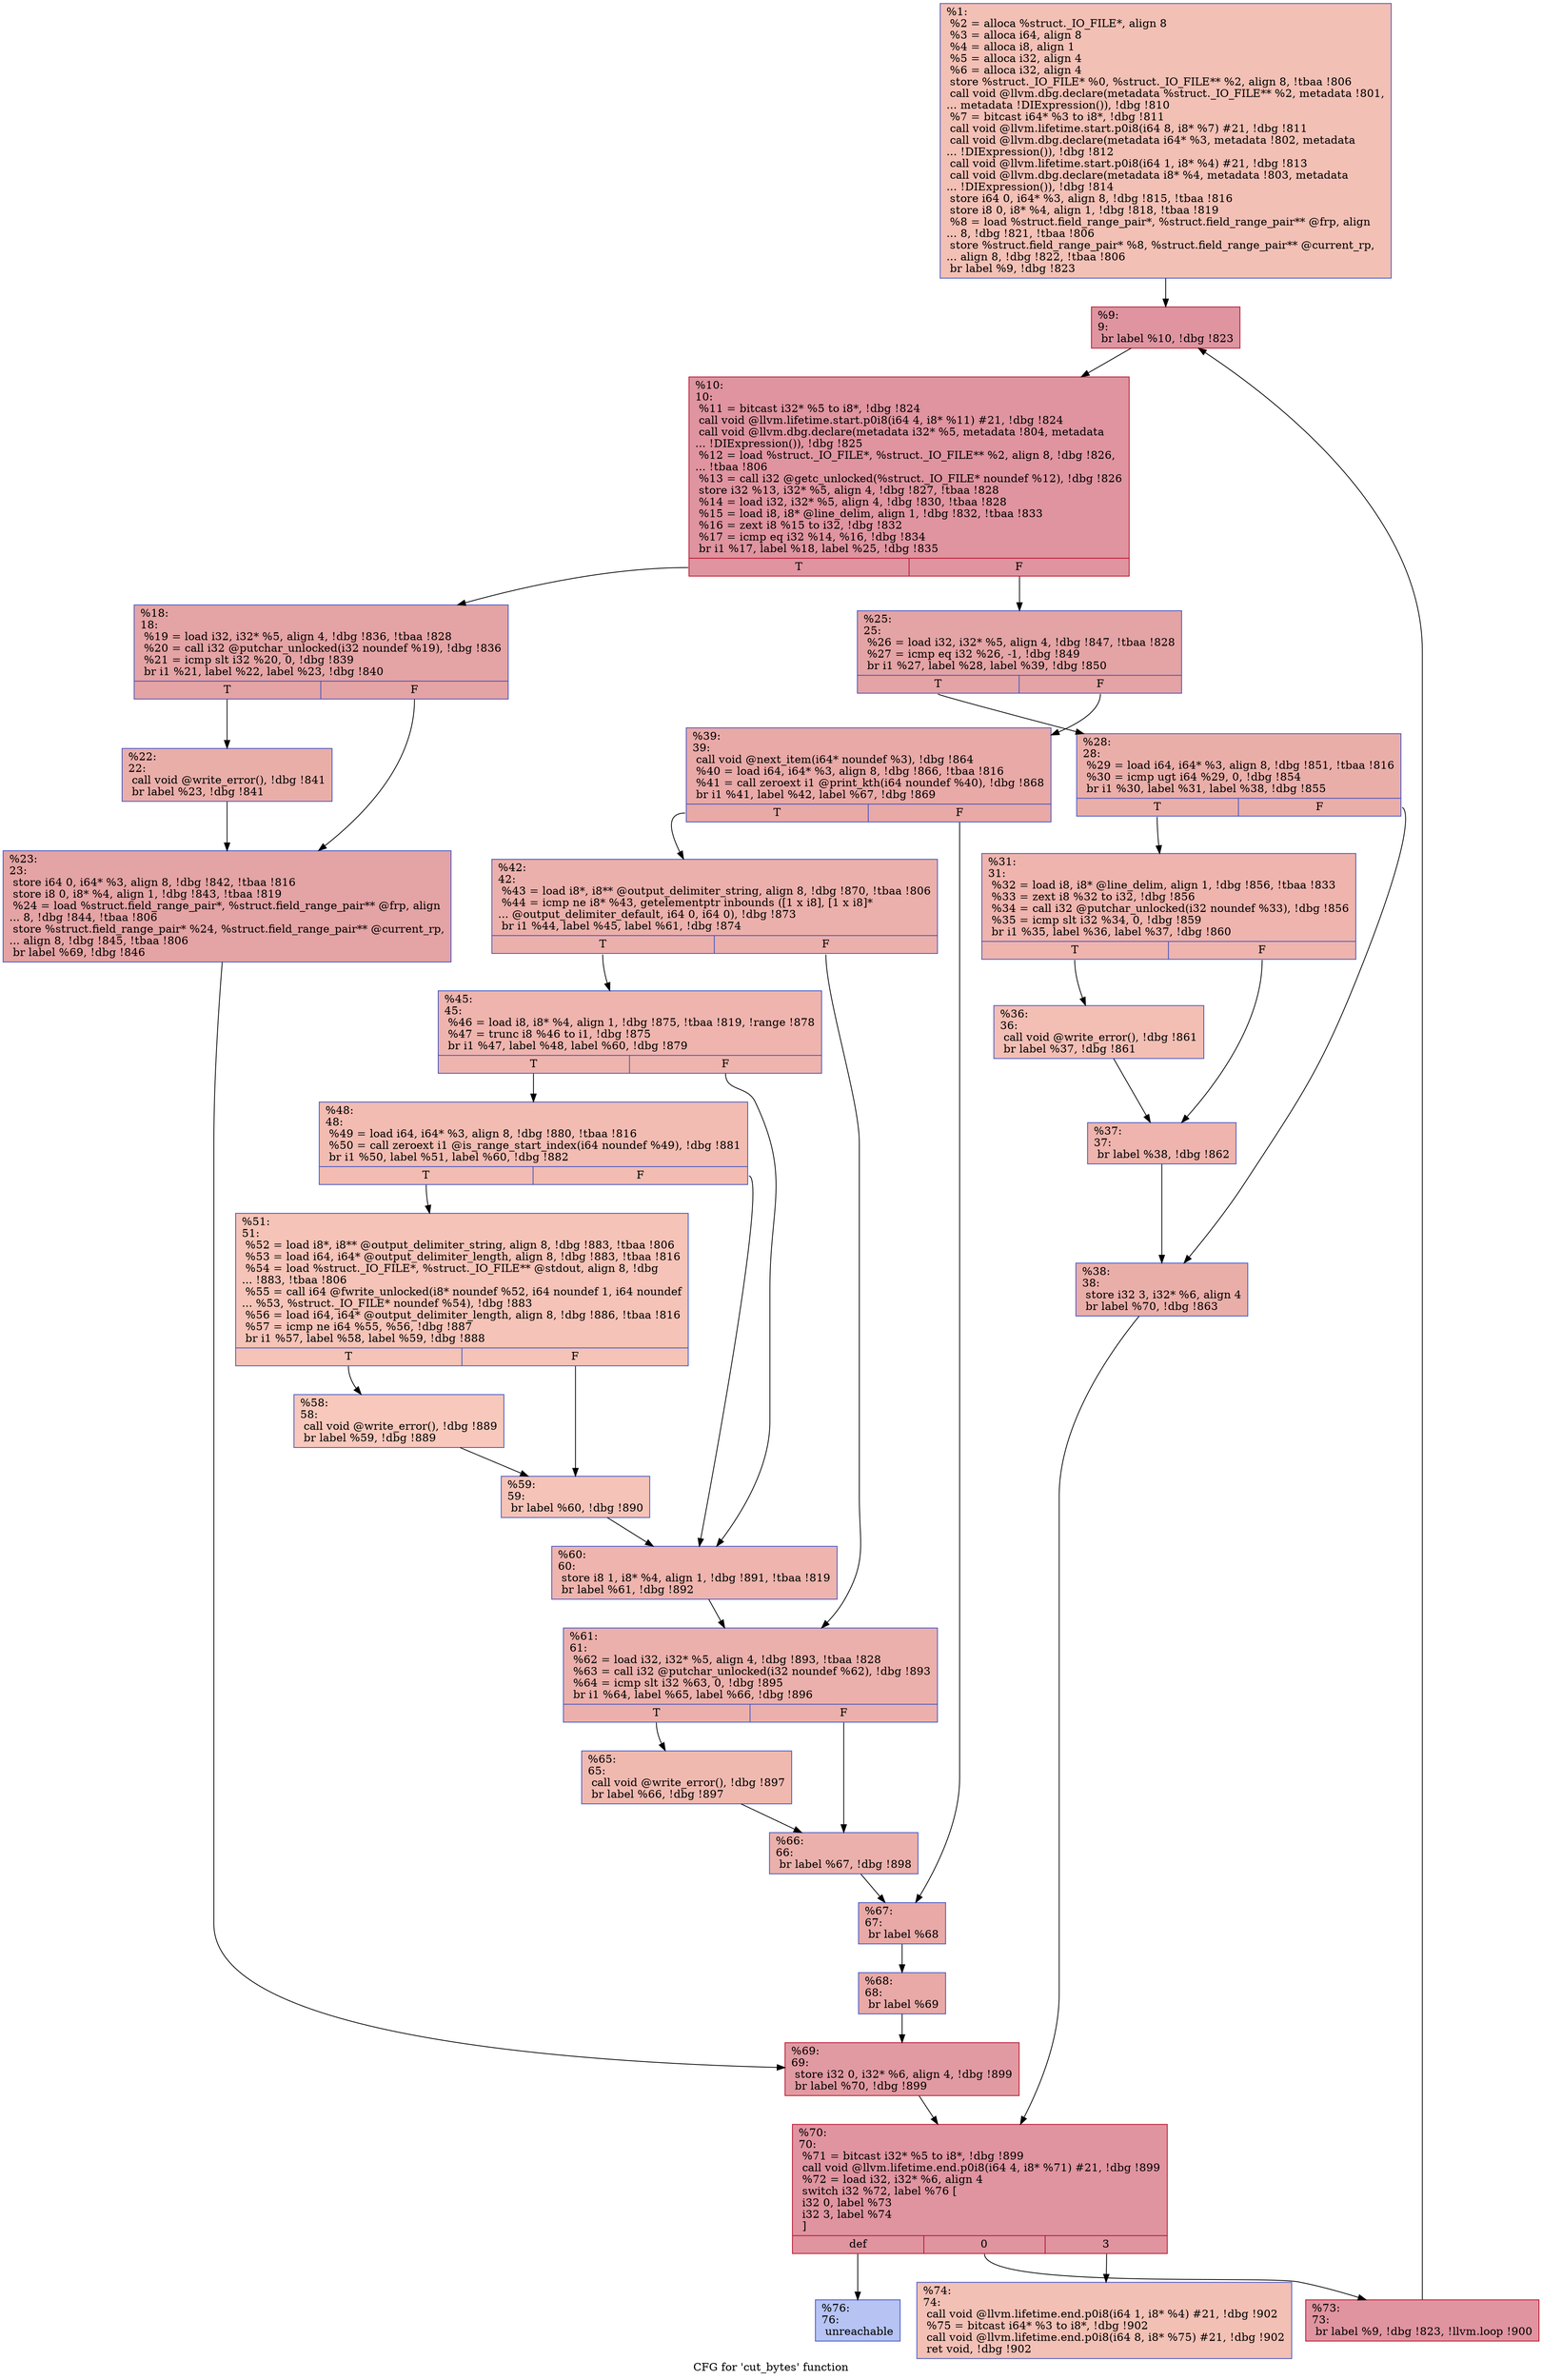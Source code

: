 digraph "CFG for 'cut_bytes' function" {
	label="CFG for 'cut_bytes' function";

	Node0x106ec60 [shape=record,color="#3d50c3ff", style=filled, fillcolor="#e5705870",label="{%1:\l  %2 = alloca %struct._IO_FILE*, align 8\l  %3 = alloca i64, align 8\l  %4 = alloca i8, align 1\l  %5 = alloca i32, align 4\l  %6 = alloca i32, align 4\l  store %struct._IO_FILE* %0, %struct._IO_FILE** %2, align 8, !tbaa !806\l  call void @llvm.dbg.declare(metadata %struct._IO_FILE** %2, metadata !801,\l... metadata !DIExpression()), !dbg !810\l  %7 = bitcast i64* %3 to i8*, !dbg !811\l  call void @llvm.lifetime.start.p0i8(i64 8, i8* %7) #21, !dbg !811\l  call void @llvm.dbg.declare(metadata i64* %3, metadata !802, metadata\l... !DIExpression()), !dbg !812\l  call void @llvm.lifetime.start.p0i8(i64 1, i8* %4) #21, !dbg !813\l  call void @llvm.dbg.declare(metadata i8* %4, metadata !803, metadata\l... !DIExpression()), !dbg !814\l  store i64 0, i64* %3, align 8, !dbg !815, !tbaa !816\l  store i8 0, i8* %4, align 1, !dbg !818, !tbaa !819\l  %8 = load %struct.field_range_pair*, %struct.field_range_pair** @frp, align\l... 8, !dbg !821, !tbaa !806\l  store %struct.field_range_pair* %8, %struct.field_range_pair** @current_rp,\l... align 8, !dbg !822, !tbaa !806\l  br label %9, !dbg !823\l}"];
	Node0x106ec60 -> Node0x106f030;
	Node0x106f030 [shape=record,color="#b70d28ff", style=filled, fillcolor="#b70d2870",label="{%9:\l9:                                                \l  br label %10, !dbg !823\l}"];
	Node0x106f030 -> Node0x106f080;
	Node0x106f080 [shape=record,color="#b70d28ff", style=filled, fillcolor="#b70d2870",label="{%10:\l10:                                               \l  %11 = bitcast i32* %5 to i8*, !dbg !824\l  call void @llvm.lifetime.start.p0i8(i64 4, i8* %11) #21, !dbg !824\l  call void @llvm.dbg.declare(metadata i32* %5, metadata !804, metadata\l... !DIExpression()), !dbg !825\l  %12 = load %struct._IO_FILE*, %struct._IO_FILE** %2, align 8, !dbg !826,\l... !tbaa !806\l  %13 = call i32 @getc_unlocked(%struct._IO_FILE* noundef %12), !dbg !826\l  store i32 %13, i32* %5, align 4, !dbg !827, !tbaa !828\l  %14 = load i32, i32* %5, align 4, !dbg !830, !tbaa !828\l  %15 = load i8, i8* @line_delim, align 1, !dbg !832, !tbaa !833\l  %16 = zext i8 %15 to i32, !dbg !832\l  %17 = icmp eq i32 %14, %16, !dbg !834\l  br i1 %17, label %18, label %25, !dbg !835\l|{<s0>T|<s1>F}}"];
	Node0x106f080:s0 -> Node0x106f0d0;
	Node0x106f080:s1 -> Node0x106f1c0;
	Node0x106f0d0 [shape=record,color="#3d50c3ff", style=filled, fillcolor="#c32e3170",label="{%18:\l18:                                               \l  %19 = load i32, i32* %5, align 4, !dbg !836, !tbaa !828\l  %20 = call i32 @putchar_unlocked(i32 noundef %19), !dbg !836\l  %21 = icmp slt i32 %20, 0, !dbg !839\l  br i1 %21, label %22, label %23, !dbg !840\l|{<s0>T|<s1>F}}"];
	Node0x106f0d0:s0 -> Node0x106f120;
	Node0x106f0d0:s1 -> Node0x106f170;
	Node0x106f120 [shape=record,color="#3d50c3ff", style=filled, fillcolor="#d0473d70",label="{%22:\l22:                                               \l  call void @write_error(), !dbg !841\l  br label %23, !dbg !841\l}"];
	Node0x106f120 -> Node0x106f170;
	Node0x106f170 [shape=record,color="#3d50c3ff", style=filled, fillcolor="#c32e3170",label="{%23:\l23:                                               \l  store i64 0, i64* %3, align 8, !dbg !842, !tbaa !816\l  store i8 0, i8* %4, align 1, !dbg !843, !tbaa !819\l  %24 = load %struct.field_range_pair*, %struct.field_range_pair** @frp, align\l... 8, !dbg !844, !tbaa !806\l  store %struct.field_range_pair* %24, %struct.field_range_pair** @current_rp,\l... align 8, !dbg !845, !tbaa !806\l  br label %69, !dbg !846\l}"];
	Node0x106f170 -> Node0x106f7b0;
	Node0x106f1c0 [shape=record,color="#3d50c3ff", style=filled, fillcolor="#c32e3170",label="{%25:\l25:                                               \l  %26 = load i32, i32* %5, align 4, !dbg !847, !tbaa !828\l  %27 = icmp eq i32 %26, -1, !dbg !849\l  br i1 %27, label %28, label %39, !dbg !850\l|{<s0>T|<s1>F}}"];
	Node0x106f1c0:s0 -> Node0x106f210;
	Node0x106f1c0:s1 -> Node0x106f3a0;
	Node0x106f210 [shape=record,color="#3d50c3ff", style=filled, fillcolor="#d0473d70",label="{%28:\l28:                                               \l  %29 = load i64, i64* %3, align 8, !dbg !851, !tbaa !816\l  %30 = icmp ugt i64 %29, 0, !dbg !854\l  br i1 %30, label %31, label %38, !dbg !855\l|{<s0>T|<s1>F}}"];
	Node0x106f210:s0 -> Node0x106f260;
	Node0x106f210:s1 -> Node0x106f350;
	Node0x106f260 [shape=record,color="#3d50c3ff", style=filled, fillcolor="#d8564670",label="{%31:\l31:                                               \l  %32 = load i8, i8* @line_delim, align 1, !dbg !856, !tbaa !833\l  %33 = zext i8 %32 to i32, !dbg !856\l  %34 = call i32 @putchar_unlocked(i32 noundef %33), !dbg !856\l  %35 = icmp slt i32 %34, 0, !dbg !859\l  br i1 %35, label %36, label %37, !dbg !860\l|{<s0>T|<s1>F}}"];
	Node0x106f260:s0 -> Node0x106f2b0;
	Node0x106f260:s1 -> Node0x106f300;
	Node0x106f2b0 [shape=record,color="#3d50c3ff", style=filled, fillcolor="#e36c5570",label="{%36:\l36:                                               \l  call void @write_error(), !dbg !861\l  br label %37, !dbg !861\l}"];
	Node0x106f2b0 -> Node0x106f300;
	Node0x106f300 [shape=record,color="#3d50c3ff", style=filled, fillcolor="#d8564670",label="{%37:\l37:                                               \l  br label %38, !dbg !862\l}"];
	Node0x106f300 -> Node0x106f350;
	Node0x106f350 [shape=record,color="#3d50c3ff", style=filled, fillcolor="#d0473d70",label="{%38:\l38:                                               \l  store i32 3, i32* %6, align 4\l  br label %70, !dbg !863\l}"];
	Node0x106f350 -> Node0x106f800;
	Node0x106f3a0 [shape=record,color="#3d50c3ff", style=filled, fillcolor="#ca3b3770",label="{%39:\l39:                                               \l  call void @next_item(i64* noundef %3), !dbg !864\l  %40 = load i64, i64* %3, align 8, !dbg !866, !tbaa !816\l  %41 = call zeroext i1 @print_kth(i64 noundef %40), !dbg !868\l  br i1 %41, label %42, label %67, !dbg !869\l|{<s0>T|<s1>F}}"];
	Node0x106f3a0:s0 -> Node0x106f3f0;
	Node0x106f3a0:s1 -> Node0x106f710;
	Node0x106f3f0 [shape=record,color="#3d50c3ff", style=filled, fillcolor="#d24b4070",label="{%42:\l42:                                               \l  %43 = load i8*, i8** @output_delimiter_string, align 8, !dbg !870, !tbaa !806\l  %44 = icmp ne i8* %43, getelementptr inbounds ([1 x i8], [1 x i8]*\l... @output_delimiter_default, i64 0, i64 0), !dbg !873\l  br i1 %44, label %45, label %61, !dbg !874\l|{<s0>T|<s1>F}}"];
	Node0x106f3f0:s0 -> Node0x106f440;
	Node0x106f3f0:s1 -> Node0x106f620;
	Node0x106f440 [shape=record,color="#3d50c3ff", style=filled, fillcolor="#d8564670",label="{%45:\l45:                                               \l  %46 = load i8, i8* %4, align 1, !dbg !875, !tbaa !819, !range !878\l  %47 = trunc i8 %46 to i1, !dbg !875\l  br i1 %47, label %48, label %60, !dbg !879\l|{<s0>T|<s1>F}}"];
	Node0x106f440:s0 -> Node0x106f490;
	Node0x106f440:s1 -> Node0x106f5d0;
	Node0x106f490 [shape=record,color="#3d50c3ff", style=filled, fillcolor="#e1675170",label="{%48:\l48:                                               \l  %49 = load i64, i64* %3, align 8, !dbg !880, !tbaa !816\l  %50 = call zeroext i1 @is_range_start_index(i64 noundef %49), !dbg !881\l  br i1 %50, label %51, label %60, !dbg !882\l|{<s0>T|<s1>F}}"];
	Node0x106f490:s0 -> Node0x106f4e0;
	Node0x106f490:s1 -> Node0x106f5d0;
	Node0x106f4e0 [shape=record,color="#3d50c3ff", style=filled, fillcolor="#e8765c70",label="{%51:\l51:                                               \l  %52 = load i8*, i8** @output_delimiter_string, align 8, !dbg !883, !tbaa !806\l  %53 = load i64, i64* @output_delimiter_length, align 8, !dbg !883, !tbaa !816\l  %54 = load %struct._IO_FILE*, %struct._IO_FILE** @stdout, align 8, !dbg\l... !883, !tbaa !806\l  %55 = call i64 @fwrite_unlocked(i8* noundef %52, i64 noundef 1, i64 noundef\l... %53, %struct._IO_FILE* noundef %54), !dbg !883\l  %56 = load i64, i64* @output_delimiter_length, align 8, !dbg !886, !tbaa !816\l  %57 = icmp ne i64 %55, %56, !dbg !887\l  br i1 %57, label %58, label %59, !dbg !888\l|{<s0>T|<s1>F}}"];
	Node0x106f4e0:s0 -> Node0x106f530;
	Node0x106f4e0:s1 -> Node0x106f580;
	Node0x106f530 [shape=record,color="#3d50c3ff", style=filled, fillcolor="#ed836670",label="{%58:\l58:                                               \l  call void @write_error(), !dbg !889\l  br label %59, !dbg !889\l}"];
	Node0x106f530 -> Node0x106f580;
	Node0x106f580 [shape=record,color="#3d50c3ff", style=filled, fillcolor="#e8765c70",label="{%59:\l59:                                               \l  br label %60, !dbg !890\l}"];
	Node0x106f580 -> Node0x106f5d0;
	Node0x106f5d0 [shape=record,color="#3d50c3ff", style=filled, fillcolor="#d8564670",label="{%60:\l60:                                               \l  store i8 1, i8* %4, align 1, !dbg !891, !tbaa !819\l  br label %61, !dbg !892\l}"];
	Node0x106f5d0 -> Node0x106f620;
	Node0x106f620 [shape=record,color="#3d50c3ff", style=filled, fillcolor="#d24b4070",label="{%61:\l61:                                               \l  %62 = load i32, i32* %5, align 4, !dbg !893, !tbaa !828\l  %63 = call i32 @putchar_unlocked(i32 noundef %62), !dbg !893\l  %64 = icmp slt i32 %63, 0, !dbg !895\l  br i1 %64, label %65, label %66, !dbg !896\l|{<s0>T|<s1>F}}"];
	Node0x106f620:s0 -> Node0x106f670;
	Node0x106f620:s1 -> Node0x106f6c0;
	Node0x106f670 [shape=record,color="#3d50c3ff", style=filled, fillcolor="#de614d70",label="{%65:\l65:                                               \l  call void @write_error(), !dbg !897\l  br label %66, !dbg !897\l}"];
	Node0x106f670 -> Node0x106f6c0;
	Node0x106f6c0 [shape=record,color="#3d50c3ff", style=filled, fillcolor="#d24b4070",label="{%66:\l66:                                               \l  br label %67, !dbg !898\l}"];
	Node0x106f6c0 -> Node0x106f710;
	Node0x106f710 [shape=record,color="#3d50c3ff", style=filled, fillcolor="#ca3b3770",label="{%67:\l67:                                               \l  br label %68\l}"];
	Node0x106f710 -> Node0x106f760;
	Node0x106f760 [shape=record,color="#3d50c3ff", style=filled, fillcolor="#ca3b3770",label="{%68:\l68:                                               \l  br label %69\l}"];
	Node0x106f760 -> Node0x106f7b0;
	Node0x106f7b0 [shape=record,color="#b70d28ff", style=filled, fillcolor="#bb1b2c70",label="{%69:\l69:                                               \l  store i32 0, i32* %6, align 4, !dbg !899\l  br label %70, !dbg !899\l}"];
	Node0x106f7b0 -> Node0x106f800;
	Node0x106f800 [shape=record,color="#b70d28ff", style=filled, fillcolor="#b70d2870",label="{%70:\l70:                                               \l  %71 = bitcast i32* %5 to i8*, !dbg !899\l  call void @llvm.lifetime.end.p0i8(i64 4, i8* %71) #21, !dbg !899\l  %72 = load i32, i32* %6, align 4\l  switch i32 %72, label %76 [\l    i32 0, label %73\l    i32 3, label %74\l  ]\l|{<s0>def|<s1>0|<s2>3}}"];
	Node0x106f800:s0 -> Node0x106f8f0;
	Node0x106f800:s1 -> Node0x106f850;
	Node0x106f800:s2 -> Node0x106f8a0;
	Node0x106f850 [shape=record,color="#b70d28ff", style=filled, fillcolor="#b70d2870",label="{%73:\l73:                                               \l  br label %9, !dbg !823, !llvm.loop !900\l}"];
	Node0x106f850 -> Node0x106f030;
	Node0x106f8a0 [shape=record,color="#3d50c3ff", style=filled, fillcolor="#e5705870",label="{%74:\l74:                                               \l  call void @llvm.lifetime.end.p0i8(i64 1, i8* %4) #21, !dbg !902\l  %75 = bitcast i64* %3 to i8*, !dbg !902\l  call void @llvm.lifetime.end.p0i8(i64 8, i8* %75) #21, !dbg !902\l  ret void, !dbg !902\l}"];
	Node0x106f8f0 [shape=record,color="#3d50c3ff", style=filled, fillcolor="#5977e370",label="{%76:\l76:                                               \l  unreachable\l}"];
}
